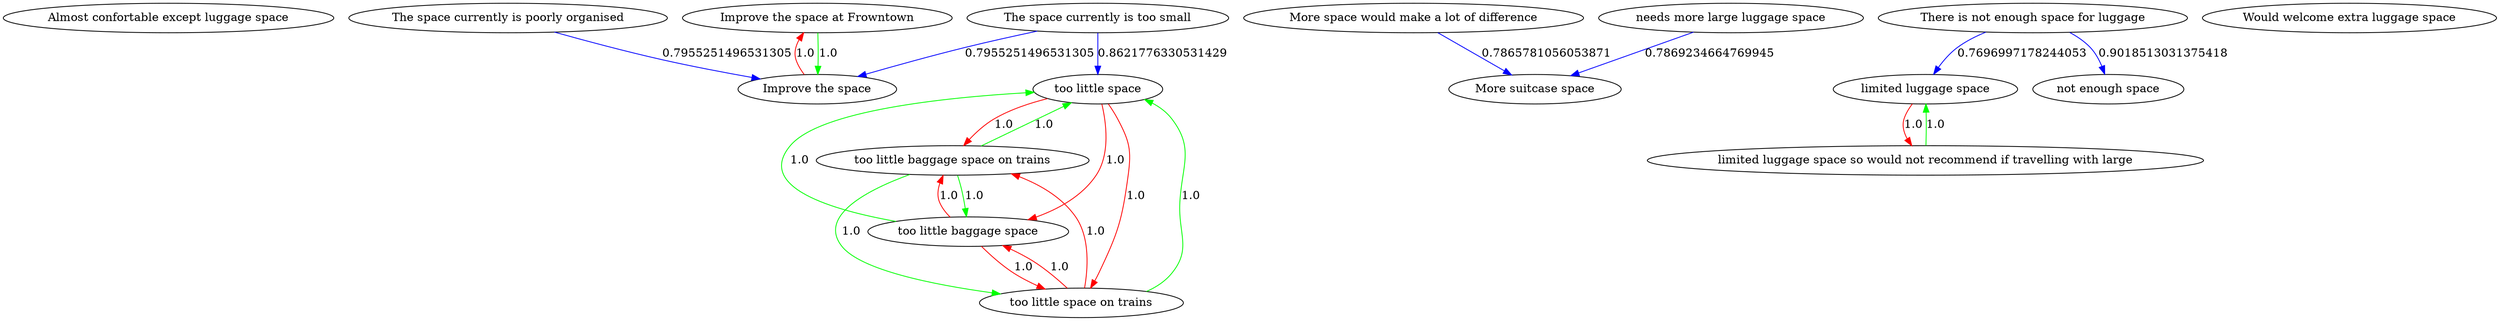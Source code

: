 digraph rawGraph {
"Almost confortable except luggage space";"Improve the space at Frowntown";"Improve the space";"More space would make a lot of difference";"More suitcase space";"The space currently is poorly organised";"The space currently is too small";"There is not enough space for luggage";"Would welcome extra luggage space";"limited luggage space so would not recommend if travelling with large";"limited luggage space";"needs more large luggage space";"not enough space";"too little baggage space on trains";"too little baggage space";"too little space";"too little space on trains";"Improve the space at Frowntown" -> "Improve the space" [label=1.0] [color=green]
"Improve the space" -> "Improve the space at Frowntown" [label=1.0] [color=red]
"More space would make a lot of difference" -> "More suitcase space" [label=0.7865781056053871] [color=blue]
"The space currently is poorly organised" -> "Improve the space" [label=0.7955251496531305] [color=blue]
"The space currently is too small" -> "Improve the space" [label=0.7955251496531305] [color=blue]
"limited luggage space so would not recommend if travelling with large" -> "limited luggage space" [label=1.0] [color=green]
"limited luggage space" -> "limited luggage space so would not recommend if travelling with large" [label=1.0] [color=red]
"There is not enough space for luggage" -> "limited luggage space" [label=0.7696997178244053] [color=blue]
"needs more large luggage space" -> "More suitcase space" [label=0.7869234664769945] [color=blue]
"There is not enough space for luggage" -> "not enough space" [label=0.9018513031375418] [color=blue]
"too little baggage space on trains" -> "too little baggage space" [label=1.0] [color=green]
"too little baggage space" -> "too little space" [label=1.0] [color=green]
"too little baggage space on trains" -> "too little space on trains" [label=1.0] [color=green]
"too little space on trains" -> "too little space" [label=1.0] [color=green]
"too little baggage space on trains" -> "too little space" [label=1.0] [color=green]
"too little baggage space" -> "too little baggage space on trains" [label=1.0] [color=red]
"too little baggage space" -> "too little space on trains" [label=1.0] [color=red]
"too little space" -> "too little baggage space on trains" [label=1.0] [color=red]
"too little space" -> "too little baggage space" [label=1.0] [color=red]
"too little space" -> "too little space on trains" [label=1.0] [color=red]
"too little space on trains" -> "too little baggage space on trains" [label=1.0] [color=red]
"too little space on trains" -> "too little baggage space" [label=1.0] [color=red]
"The space currently is too small" -> "too little space" [label=0.8621776330531429] [color=blue]
}